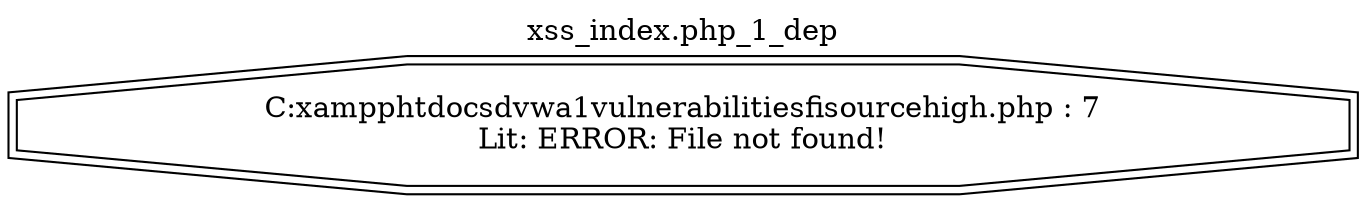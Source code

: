 digraph cfg {
  label="xss_index.php_1_dep";
  labelloc=t;
  n1 [shape=doubleoctagon, label="C:\xampp\htdocs\dvwa1\vulnerabilities\fi\source\high.php : 7\nLit: ERROR: File not found!\n"];
}
